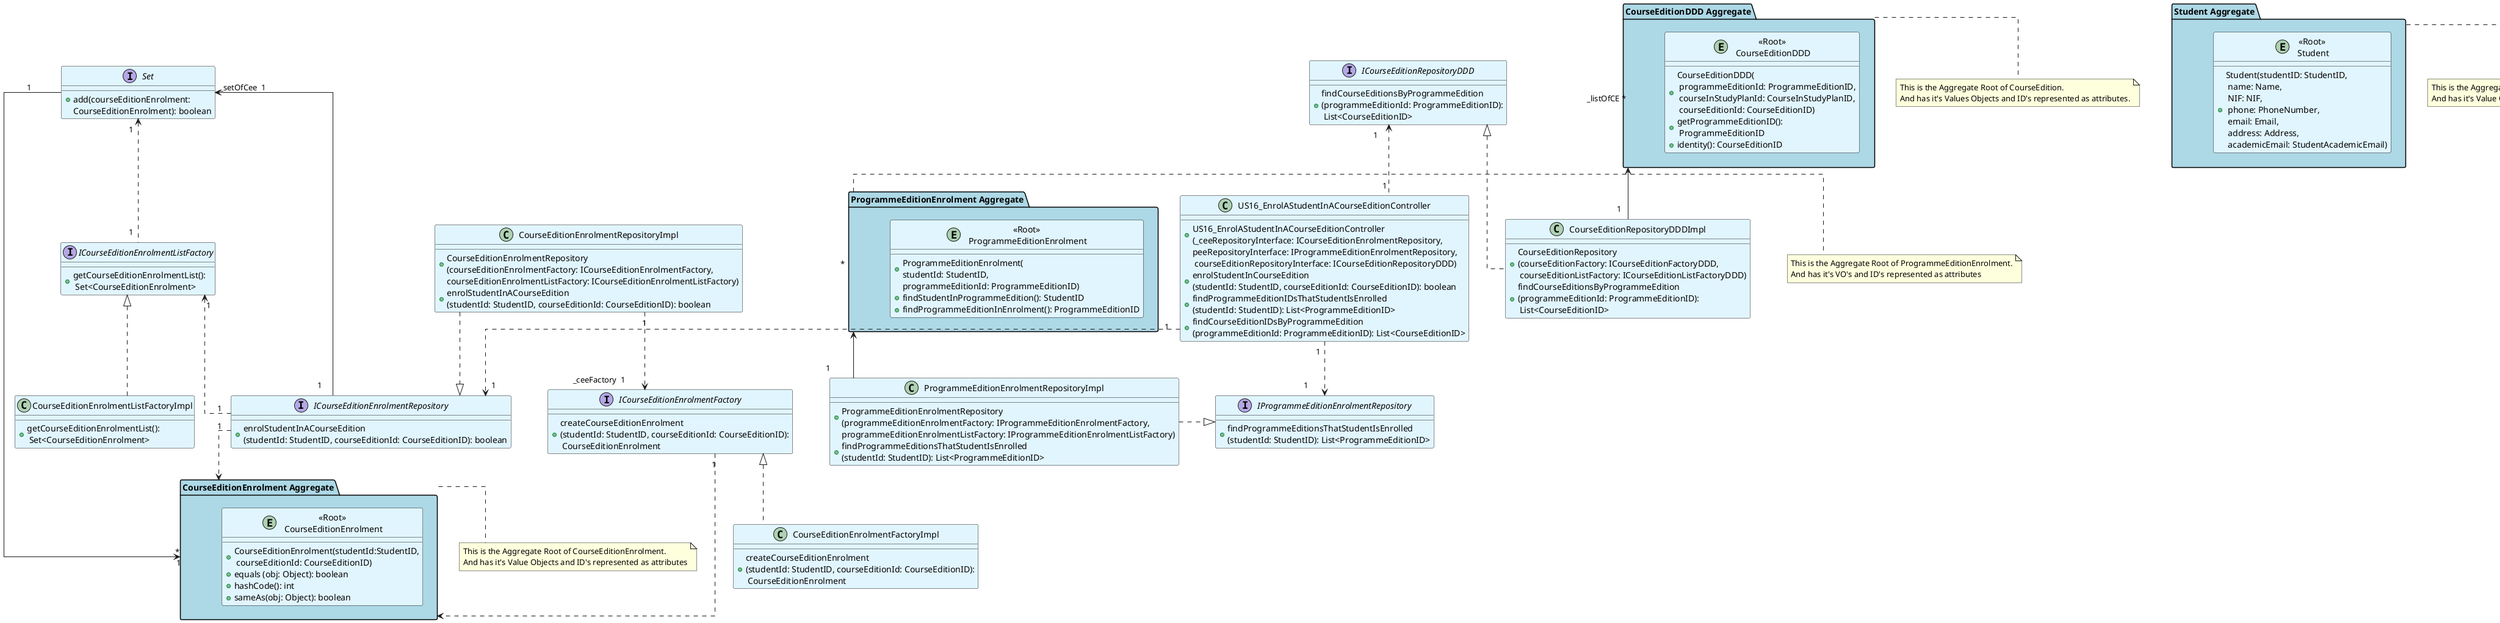@startuml
skinparam ranksep 60
skinparam nodesep 60
skinparam linetype ortho
skinparam classBackgroundColor #E1F5FE


class US16_EnrolAStudentInACourseEditionController {
    +US16_EnrolAStudentInACourseEditionController\n(_ceeRepositoryInterface: ICourseEditionEnrolmentRepository,
    peeRepositoryInterface: IProgrammeEditionEnrolmentRepository,\n courseEditionRepositoryInterface: ICourseEditionRepositoryDDD)
    +enrolStudentInCourseEdition\n(studentId: StudentID, courseEditionId: CourseEditionID): boolean
    +findProgrammeEditionIDsThatStudentIsEnrolled\n(studentId: StudentID): List<ProgrammeEditionID>
    +findCourseEditionIDsByProgrammeEdition\n(programmeEditionId: ProgrammeEditionID): List<CourseEditionID>
}

interface ICourseEditionEnrolmentRepository {
    +enrolStudentInACourseEdition\n(studentId: StudentID, courseEditionId: CourseEditionID): boolean
}

class CourseEditionEnrolmentRepositoryImpl {
    +CourseEditionEnrolmentRepository\n(courseEditionEnrolmentFactory: ICourseEditionEnrolmentFactory,
    courseEditionEnrolmentListFactory: ICourseEditionEnrolmentListFactory)
    +enrolStudentInACourseEdition\n(studentId: StudentID, courseEditionId: CourseEditionID): boolean
}

interface IProgrammeEditionEnrolmentRepository {
     +findProgrammeEditionsThatStudentIsEnrolled\n(studentId: StudentID): List<ProgrammeEditionID>
}

class ProgrammeEditionEnrolmentRepositoryImpl {
    +ProgrammeEditionEnrolmentRepository\n(programmeEditionEnrolmentFactory: IProgrammeEditionEnrolmentFactory,
    programmeEditionEnrolmentListFactory: IProgrammeEditionEnrolmentListFactory)
    +findProgrammeEditionsThatStudentIsEnrolled\n(studentId: StudentID): List<ProgrammeEditionID>
}

interface ICourseEditionRepositoryDDD {
     +findCourseEditionsByProgrammeEdition\n(programmeEditionId: ProgrammeEditionID):\n List<CourseEditionID>
}

class CourseEditionRepositoryDDDImpl {
    +CourseEditionRepository\n(courseEditionFactory: ICourseEditionFactoryDDD,\n courseEditionListFactory: ICourseEditionListFactoryDDD)
    +findCourseEditionsByProgrammeEdition\n(programmeEditionId: ProgrammeEditionID):\n List<CourseEditionID>
}

interface ICourseEditionEnrolmentListFactory{
    +getCourseEditionEnrolmentList():\n Set<CourseEditionEnrolment>
}

class CourseEditionEnrolmentListFactoryImpl {
    +getCourseEditionEnrolmentList():\n Set<CourseEditionEnrolment>
}

interface ICourseEditionEnrolmentFactory{
    +createCourseEditionEnrolment\n(studentId: StudentID, courseEditionId: CourseEditionID):\n CourseEditionEnrolment
}

class CourseEditionEnrolmentFactoryImpl{
    +createCourseEditionEnrolment\n(studentId: StudentID, courseEditionId: CourseEditionID):\n CourseEditionEnrolment
}

package "CourseEditionEnrolment Aggregate" #LightBlue {
    entity "<<Root>>\n CourseEditionEnrolment" {
             +CourseEditionEnrolment(studentId:StudentID,\n courseEditionId: CourseEditionID)
             +equals (obj: Object): boolean
             +hashCode(): int
             +sameAs(obj: Object): boolean
    }
}

note right of "CourseEditionEnrolment Aggregate"
This is the Aggregate Root of CourseEditionEnrolment.
And has it's Value Objects and ID's represented as attributes
end note

package "CourseEditionDDD Aggregate" #LightBlue{
    entity "<<Root>>\n CourseEditionDDD" {
    +CourseEditionDDD(\n programmeEditionId: ProgrammeEditionID,\n courseInStudyPlanId: CourseInStudyPlanID,\n courseEditionId: CourseEditionID)
    +getProgrammeEditionID():\n ProgrammeEditionID
    +identity(): CourseEditionID
    }
}

note right of "CourseEditionDDD Aggregate"
This is the Aggregate Root of CourseEdition.
And has it's Values Objects and ID's represented as attributes.
end note

package "Student Aggregate" #LightBlue{
    entity "<<Root>>\n Student" {
    +Student(studentID: StudentID,\n name: Name,\n NIF: NIF,\n phone: PhoneNumber,\n email: Email,\n address: Address,\n academicEmail: StudentAcademicEmail)
    }
}

note right of "Student Aggregate"
This is the Aggregate Root of CourseEdition.
And has it's Value Objects and ID's represented as attributes
end note

package "ProgrammeEditionEnrolment Aggregate" #LightBlue {
    entity "<<Root>>\n ProgrammeEditionEnrolment" {
    +ProgrammeEditionEnrolment(\nstudentId: StudentID,
    programmeEditionId: ProgrammeEditionID)
    +findStudentInProgrammeEdition(): StudentID
    +findProgrammeEditionInEnrolment(): ProgrammeEditionID
    }
}

note right of "ProgrammeEditionEnrolment Aggregate"
This is the Aggregate Root of ProgrammeEditionEnrolment.
And has it's VO's and ID's represented as attributes
end note

interface Set {
    +add(courseEditionEnrolment:
    CourseEditionEnrolment): boolean
}


US16_EnrolAStudentInACourseEditionController "1   ".u.> "1    " ICourseEditionRepositoryDDD
US16_EnrolAStudentInACourseEditionController "1  "..> "1       " IProgrammeEditionEnrolmentRepository
US16_EnrolAStudentInACourseEditionController "1   "..> "  1    " ICourseEditionEnrolmentRepository

"CourseEditionDDD Aggregate" "_listOfCE * " <-- "1   " CourseEditionRepositoryDDDImpl

"ProgrammeEditionEnrolment Aggregate" " *    " <-- "1   " ProgrammeEditionEnrolmentRepositoryImpl

ICourseEditionEnrolmentRepository <|.u. CourseEditionEnrolmentRepositoryImpl
IProgrammeEditionEnrolmentRepository <|.l.  ProgrammeEditionEnrolmentRepositoryImpl
ICourseEditionRepositoryDDD <|.. CourseEditionRepositoryDDDImpl

Set "   1            " -->  "CourseEditionEnrolment Aggregate"

ICourseEditionEnrolmentFactory <|.. CourseEditionEnrolmentFactoryImpl
ICourseEditionEnrolmentListFactory <|.. CourseEditionEnrolmentListFactoryImpl

ICourseEditionEnrolmentRepository " 1  " -u-> "_setOfCee  1       " Set
ICourseEditionEnrolmentRepository"   1  " ..> " *   ""CourseEditionEnrolment Aggregate"
ICourseEditionEnrolmentRepository "1  " .u.> "1  " ICourseEditionEnrolmentListFactory
CourseEditionEnrolmentRepositoryImpl "1  " ..> "_ceeFactory  1      " ICourseEditionEnrolmentFactory
ICourseEditionEnrolmentFactory "1  " ..> "1  " "CourseEditionEnrolment Aggregate"
ICourseEditionEnrolmentListFactory "1  " .u.> "1  " Set

@enduml
